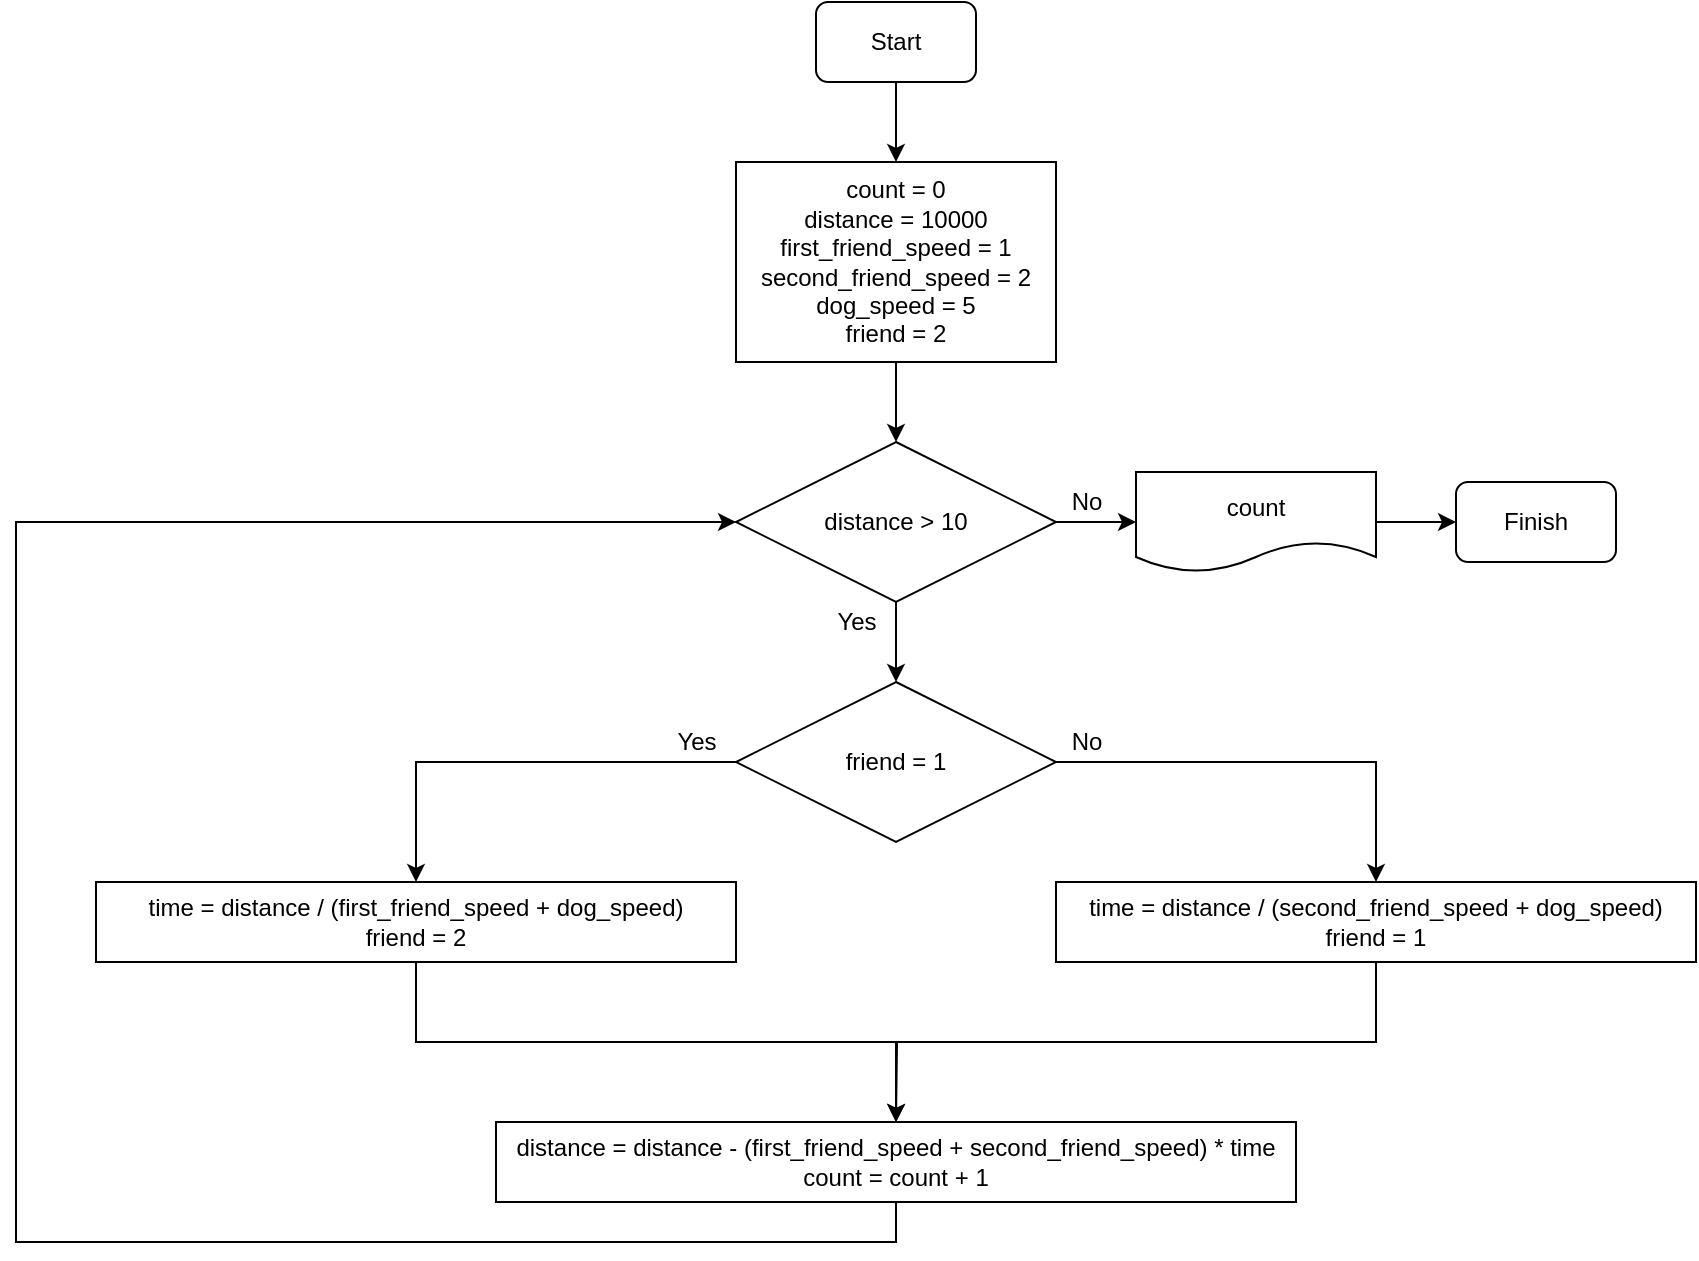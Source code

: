 <mxfile version="20.2.3" type="device" pages="3"><diagram id="WmTTvaaZxl3N3sz2PlVV" name="Задача 3. Блок-схема на основе псевдокода."><mxGraphModel dx="1278" dy="689" grid="1" gridSize="10" guides="1" tooltips="1" connect="1" arrows="1" fold="1" page="1" pageScale="1" pageWidth="827" pageHeight="1169" math="0" shadow="0"><root><mxCell id="0"/><mxCell id="1" parent="0"/><mxCell id="_oz6xdnAwgeOByww9q66-3" value="" style="edgeStyle=orthogonalEdgeStyle;rounded=0;orthogonalLoop=1;jettySize=auto;html=1;" parent="1" source="_oz6xdnAwgeOByww9q66-1" target="_oz6xdnAwgeOByww9q66-2" edge="1"><mxGeometry relative="1" as="geometry"/></mxCell><mxCell id="_oz6xdnAwgeOByww9q66-1" value="Start" style="rounded=1;whiteSpace=wrap;html=1;" parent="1" vertex="1"><mxGeometry x="420" y="40" width="80" height="40" as="geometry"/></mxCell><mxCell id="_oz6xdnAwgeOByww9q66-6" value="" style="edgeStyle=orthogonalEdgeStyle;rounded=0;orthogonalLoop=1;jettySize=auto;html=1;" parent="1" source="_oz6xdnAwgeOByww9q66-2" target="_oz6xdnAwgeOByww9q66-4" edge="1"><mxGeometry relative="1" as="geometry"/></mxCell><mxCell id="_oz6xdnAwgeOByww9q66-2" value="count = 0&lt;br&gt;distance = 10000&lt;br&gt;first_friend_speed = 1&lt;br&gt;second_friend_speed = 2&lt;br&gt;dog_speed = 5&lt;br&gt;friend = 2" style="rounded=0;whiteSpace=wrap;html=1;" parent="1" vertex="1"><mxGeometry x="380" y="120" width="160" height="100" as="geometry"/></mxCell><mxCell id="_oz6xdnAwgeOByww9q66-7" value="" style="edgeStyle=orthogonalEdgeStyle;rounded=0;orthogonalLoop=1;jettySize=auto;html=1;" parent="1" source="_oz6xdnAwgeOByww9q66-4" target="_oz6xdnAwgeOByww9q66-5" edge="1"><mxGeometry relative="1" as="geometry"/></mxCell><mxCell id="_oz6xdnAwgeOByww9q66-20" value="" style="edgeStyle=orthogonalEdgeStyle;rounded=0;orthogonalLoop=1;jettySize=auto;html=1;" parent="1" source="_oz6xdnAwgeOByww9q66-4" target="_oz6xdnAwgeOByww9q66-19" edge="1"><mxGeometry relative="1" as="geometry"/></mxCell><mxCell id="_oz6xdnAwgeOByww9q66-4" value="distance &amp;gt; 10" style="rhombus;whiteSpace=wrap;html=1;" parent="1" vertex="1"><mxGeometry x="380" y="260" width="160" height="80" as="geometry"/></mxCell><mxCell id="_oz6xdnAwgeOByww9q66-10" style="edgeStyle=orthogonalEdgeStyle;rounded=0;orthogonalLoop=1;jettySize=auto;html=1;exitX=0;exitY=0.5;exitDx=0;exitDy=0;entryX=0.5;entryY=0;entryDx=0;entryDy=0;" parent="1" source="_oz6xdnAwgeOByww9q66-5" target="_oz6xdnAwgeOByww9q66-8" edge="1"><mxGeometry relative="1" as="geometry"/></mxCell><mxCell id="_oz6xdnAwgeOByww9q66-11" style="edgeStyle=orthogonalEdgeStyle;rounded=0;orthogonalLoop=1;jettySize=auto;html=1;exitX=1;exitY=0.5;exitDx=0;exitDy=0;entryX=0.5;entryY=0;entryDx=0;entryDy=0;" parent="1" source="_oz6xdnAwgeOByww9q66-5" target="_oz6xdnAwgeOByww9q66-9" edge="1"><mxGeometry relative="1" as="geometry"/></mxCell><mxCell id="_oz6xdnAwgeOByww9q66-5" value="friend = 1" style="rhombus;whiteSpace=wrap;html=1;" parent="1" vertex="1"><mxGeometry x="380" y="380" width="160" height="80" as="geometry"/></mxCell><mxCell id="_oz6xdnAwgeOByww9q66-13" style="edgeStyle=orthogonalEdgeStyle;rounded=0;orthogonalLoop=1;jettySize=auto;html=1;exitX=0.5;exitY=1;exitDx=0;exitDy=0;entryX=0.5;entryY=0;entryDx=0;entryDy=0;" parent="1" source="_oz6xdnAwgeOByww9q66-8" target="_oz6xdnAwgeOByww9q66-12" edge="1"><mxGeometry relative="1" as="geometry"/></mxCell><mxCell id="_oz6xdnAwgeOByww9q66-8" value="time = distance / (first_friend_speed + dog_speed)&lt;br&gt;friend = 2" style="rounded=0;whiteSpace=wrap;html=1;" parent="1" vertex="1"><mxGeometry x="60" y="480" width="320" height="40" as="geometry"/></mxCell><mxCell id="_oz6xdnAwgeOByww9q66-14" style="edgeStyle=orthogonalEdgeStyle;rounded=0;orthogonalLoop=1;jettySize=auto;html=1;exitX=0.5;exitY=1;exitDx=0;exitDy=0;" parent="1" source="_oz6xdnAwgeOByww9q66-9" edge="1"><mxGeometry relative="1" as="geometry"><mxPoint x="460" y="600" as="targetPoint"/></mxGeometry></mxCell><mxCell id="_oz6xdnAwgeOByww9q66-9" value="time = distance / (second_friend_speed + dog_speed)&lt;br&gt;friend = 1" style="rounded=0;whiteSpace=wrap;html=1;" parent="1" vertex="1"><mxGeometry x="540" y="480" width="320" height="40" as="geometry"/></mxCell><mxCell id="_oz6xdnAwgeOByww9q66-18" style="edgeStyle=orthogonalEdgeStyle;rounded=0;orthogonalLoop=1;jettySize=auto;html=1;exitX=0.5;exitY=1;exitDx=0;exitDy=0;entryX=0;entryY=0.5;entryDx=0;entryDy=0;" parent="1" source="_oz6xdnAwgeOByww9q66-12" target="_oz6xdnAwgeOByww9q66-4" edge="1"><mxGeometry relative="1" as="geometry"><mxPoint x="20" y="300" as="targetPoint"/><Array as="points"><mxPoint x="460" y="660"/><mxPoint x="20" y="660"/><mxPoint x="20" y="300"/></Array></mxGeometry></mxCell><mxCell id="_oz6xdnAwgeOByww9q66-12" value="distance = distance - (first_friend_speed + second_friend_speed) * time&lt;br&gt;count = count + 1" style="rounded=0;whiteSpace=wrap;html=1;" parent="1" vertex="1"><mxGeometry x="260" y="600" width="400" height="40" as="geometry"/></mxCell><mxCell id="_oz6xdnAwgeOByww9q66-15" value="Yes" style="text;html=1;align=center;verticalAlign=middle;resizable=0;points=[];autosize=1;strokeColor=none;fillColor=none;" parent="1" vertex="1"><mxGeometry x="420" y="340" width="40" height="20" as="geometry"/></mxCell><mxCell id="_oz6xdnAwgeOByww9q66-16" value="Yes" style="text;html=1;align=center;verticalAlign=middle;resizable=0;points=[];autosize=1;strokeColor=none;fillColor=none;" parent="1" vertex="1"><mxGeometry x="340" y="400" width="40" height="20" as="geometry"/></mxCell><mxCell id="_oz6xdnAwgeOByww9q66-17" value="No" style="text;html=1;align=center;verticalAlign=middle;resizable=0;points=[];autosize=1;strokeColor=none;fillColor=none;" parent="1" vertex="1"><mxGeometry x="540" y="400" width="30" height="20" as="geometry"/></mxCell><mxCell id="_oz6xdnAwgeOByww9q66-23" value="" style="edgeStyle=orthogonalEdgeStyle;rounded=0;orthogonalLoop=1;jettySize=auto;html=1;" parent="1" source="_oz6xdnAwgeOByww9q66-19" target="_oz6xdnAwgeOByww9q66-22" edge="1"><mxGeometry relative="1" as="geometry"/></mxCell><mxCell id="_oz6xdnAwgeOByww9q66-19" value="count" style="shape=document;whiteSpace=wrap;html=1;boundedLbl=1;" parent="1" vertex="1"><mxGeometry x="580" y="275" width="120" height="50" as="geometry"/></mxCell><mxCell id="_oz6xdnAwgeOByww9q66-21" value="No" style="text;html=1;align=center;verticalAlign=middle;resizable=0;points=[];autosize=1;strokeColor=none;fillColor=none;" parent="1" vertex="1"><mxGeometry x="540" y="280" width="30" height="20" as="geometry"/></mxCell><mxCell id="_oz6xdnAwgeOByww9q66-22" value="Finish" style="rounded=1;whiteSpace=wrap;html=1;" parent="1" vertex="1"><mxGeometry x="740" y="280" width="80" height="40" as="geometry"/></mxCell></root></mxGraphModel></diagram><diagram id="AchdOnNb7INT-hCD9oyP" name="Задача 6. Блок-схема на основе псевдокода."><mxGraphModel dx="1278" dy="689" grid="1" gridSize="10" guides="1" tooltips="1" connect="1" arrows="1" fold="1" page="1" pageScale="1" pageWidth="827" pageHeight="1169" math="0" shadow="0"><root><mxCell id="0"/><mxCell id="1" parent="0"/><mxCell id="QgyJUoGtffGc_b7Yendc-4" value="" style="edgeStyle=orthogonalEdgeStyle;rounded=0;orthogonalLoop=1;jettySize=auto;html=1;" parent="1" source="QgyJUoGtffGc_b7Yendc-1" target="QgyJUoGtffGc_b7Yendc-2" edge="1"><mxGeometry relative="1" as="geometry"/></mxCell><mxCell id="QgyJUoGtffGc_b7Yendc-1" value="Start" style="rounded=1;whiteSpace=wrap;html=1;" parent="1" vertex="1"><mxGeometry x="320" y="40" width="80" height="40" as="geometry"/></mxCell><mxCell id="QgyJUoGtffGc_b7Yendc-29" value="" style="edgeStyle=orthogonalEdgeStyle;rounded=0;orthogonalLoop=1;jettySize=auto;html=1;" parent="1" source="QgyJUoGtffGc_b7Yendc-2" target="QgyJUoGtffGc_b7Yendc-3" edge="1"><mxGeometry relative="1" as="geometry"/></mxCell><mxCell id="QgyJUoGtffGc_b7Yendc-2" value="numbers = [77, 46, 11, 89, 48, 14, 67, 73, 22, 26]&lt;br&gt;sorted_size = 0&lt;br&gt;size = numbers.length = 10" style="rounded=0;whiteSpace=wrap;html=1;" parent="1" vertex="1"><mxGeometry x="200" y="120" width="320" height="60" as="geometry"/></mxCell><mxCell id="QgyJUoGtffGc_b7Yendc-8" style="edgeStyle=orthogonalEdgeStyle;rounded=0;orthogonalLoop=1;jettySize=auto;html=1;exitX=0;exitY=0.5;exitDx=0;exitDy=0;" parent="1" source="QgyJUoGtffGc_b7Yendc-3" target="QgyJUoGtffGc_b7Yendc-6" edge="1"><mxGeometry relative="1" as="geometry"/></mxCell><mxCell id="QgyJUoGtffGc_b7Yendc-11" value="" style="edgeStyle=orthogonalEdgeStyle;rounded=0;orthogonalLoop=1;jettySize=auto;html=1;" parent="1" source="QgyJUoGtffGc_b7Yendc-3" target="QgyJUoGtffGc_b7Yendc-10" edge="1"><mxGeometry relative="1" as="geometry"/></mxCell><mxCell id="QgyJUoGtffGc_b7Yendc-3" value="sorted_size &amp;lt; size - 1" style="rhombus;whiteSpace=wrap;html=1;" parent="1" vertex="1"><mxGeometry x="280" y="260" width="160" height="80" as="geometry"/></mxCell><mxCell id="QgyJUoGtffGc_b7Yendc-15" value="" style="edgeStyle=orthogonalEdgeStyle;rounded=0;orthogonalLoop=1;jettySize=auto;html=1;" parent="1" source="QgyJUoGtffGc_b7Yendc-6" target="QgyJUoGtffGc_b7Yendc-7" edge="1"><mxGeometry relative="1" as="geometry"/></mxCell><mxCell id="QgyJUoGtffGc_b7Yendc-6" value="index = 0" style="rounded=0;whiteSpace=wrap;html=1;" parent="1" vertex="1"><mxGeometry x="120" y="280" width="120" height="40" as="geometry"/></mxCell><mxCell id="QgyJUoGtffGc_b7Yendc-17" value="" style="edgeStyle=orthogonalEdgeStyle;rounded=0;orthogonalLoop=1;jettySize=auto;html=1;" parent="1" source="QgyJUoGtffGc_b7Yendc-7" edge="1"><mxGeometry relative="1" as="geometry"><mxPoint x="320" y="440" as="targetPoint"/></mxGeometry></mxCell><mxCell id="QgyJUoGtffGc_b7Yendc-31" style="edgeStyle=orthogonalEdgeStyle;rounded=0;orthogonalLoop=1;jettySize=auto;html=1;exitX=0.5;exitY=1;exitDx=0;exitDy=0;entryX=0.5;entryY=0;entryDx=0;entryDy=0;" parent="1" source="QgyJUoGtffGc_b7Yendc-7" target="QgyJUoGtffGc_b7Yendc-26" edge="1"><mxGeometry relative="1" as="geometry"/></mxCell><mxCell id="QgyJUoGtffGc_b7Yendc-7" value="index &amp;lt; (size - 1 - sorted_size)" style="rhombus;whiteSpace=wrap;html=1;" parent="1" vertex="1"><mxGeometry x="80" y="400" width="200" height="80" as="geometry"/></mxCell><mxCell id="QgyJUoGtffGc_b7Yendc-9" value="Yes" style="text;html=1;align=center;verticalAlign=middle;resizable=0;points=[];autosize=1;strokeColor=none;fillColor=none;" parent="1" vertex="1"><mxGeometry x="240" y="280" width="40" height="20" as="geometry"/></mxCell><mxCell id="QgyJUoGtffGc_b7Yendc-14" value="" style="edgeStyle=orthogonalEdgeStyle;rounded=0;orthogonalLoop=1;jettySize=auto;html=1;" parent="1" source="QgyJUoGtffGc_b7Yendc-10" target="QgyJUoGtffGc_b7Yendc-13" edge="1"><mxGeometry relative="1" as="geometry"/></mxCell><mxCell id="QgyJUoGtffGc_b7Yendc-10" value="numbers" style="shape=document;whiteSpace=wrap;html=1;boundedLbl=1;" parent="1" vertex="1"><mxGeometry x="480" y="275" width="120" height="50" as="geometry"/></mxCell><mxCell id="QgyJUoGtffGc_b7Yendc-12" value="No" style="text;html=1;align=center;verticalAlign=middle;resizable=0;points=[];autosize=1;strokeColor=none;fillColor=none;" parent="1" vertex="1"><mxGeometry x="440" y="280" width="30" height="20" as="geometry"/></mxCell><mxCell id="QgyJUoGtffGc_b7Yendc-13" value="Finish" style="rounded=1;whiteSpace=wrap;html=1;" parent="1" vertex="1"><mxGeometry x="640" y="280" width="80" height="40" as="geometry"/></mxCell><mxCell id="QgyJUoGtffGc_b7Yendc-20" value="" style="edgeStyle=orthogonalEdgeStyle;rounded=0;orthogonalLoop=1;jettySize=auto;html=1;" parent="1" target="QgyJUoGtffGc_b7Yendc-19" edge="1"><mxGeometry relative="1" as="geometry"><mxPoint x="440" y="480" as="sourcePoint"/></mxGeometry></mxCell><mxCell id="QgyJUoGtffGc_b7Yendc-24" style="edgeStyle=orthogonalEdgeStyle;rounded=0;orthogonalLoop=1;jettySize=auto;html=1;exitX=1;exitY=0.5;exitDx=0;exitDy=0;entryX=0.5;entryY=0;entryDx=0;entryDy=0;" parent="1" target="QgyJUoGtffGc_b7Yendc-22" edge="1"><mxGeometry relative="1" as="geometry"><mxPoint x="560" y="440" as="sourcePoint"/></mxGeometry></mxCell><mxCell id="QgyJUoGtffGc_b7Yendc-16" value="numbers[index] &amp;gt; numbers[index + 1]" style="rhombus;whiteSpace=wrap;html=1;" parent="1" vertex="1"><mxGeometry x="320" y="400" width="240" height="80" as="geometry"/></mxCell><mxCell id="QgyJUoGtffGc_b7Yendc-18" value="Yes" style="text;html=1;align=center;verticalAlign=middle;resizable=0;points=[];autosize=1;strokeColor=none;fillColor=none;" parent="1" vertex="1"><mxGeometry x="280" y="420" width="40" height="20" as="geometry"/></mxCell><mxCell id="QgyJUoGtffGc_b7Yendc-23" value="" style="edgeStyle=orthogonalEdgeStyle;rounded=0;orthogonalLoop=1;jettySize=auto;html=1;" parent="1" source="QgyJUoGtffGc_b7Yendc-19" target="QgyJUoGtffGc_b7Yendc-22" edge="1"><mxGeometry relative="1" as="geometry"/></mxCell><mxCell id="QgyJUoGtffGc_b7Yendc-19" value="temp = numbers[index]&lt;br&gt;numbers[index] = numbers[index + 1]&lt;br&gt;numbers[index+1] = temp" style="rounded=0;whiteSpace=wrap;html=1;" parent="1" vertex="1"><mxGeometry x="320" y="520" width="240" height="60" as="geometry"/></mxCell><mxCell id="QgyJUoGtffGc_b7Yendc-21" value="Yes" style="text;html=1;align=center;verticalAlign=middle;resizable=0;points=[];autosize=1;strokeColor=none;fillColor=none;" parent="1" vertex="1"><mxGeometry x="400" y="480" width="40" height="20" as="geometry"/></mxCell><mxCell id="IjTxfphalEDXddYIHxSq-1" style="edgeStyle=orthogonalEdgeStyle;rounded=0;orthogonalLoop=1;jettySize=auto;html=1;exitX=1;exitY=0.5;exitDx=0;exitDy=0;" parent="1" source="QgyJUoGtffGc_b7Yendc-22" edge="1"><mxGeometry relative="1" as="geometry"><mxPoint x="180" y="360" as="targetPoint"/><Array as="points"><mxPoint x="760" y="550"/><mxPoint x="760" y="360"/></Array></mxGeometry></mxCell><mxCell id="QgyJUoGtffGc_b7Yendc-22" value="index = index + 1" style="rounded=0;whiteSpace=wrap;html=1;" parent="1" vertex="1"><mxGeometry x="600" y="530" width="120" height="40" as="geometry"/></mxCell><mxCell id="QgyJUoGtffGc_b7Yendc-25" value="No" style="text;html=1;align=center;verticalAlign=middle;resizable=0;points=[];autosize=1;strokeColor=none;fillColor=none;" parent="1" vertex="1"><mxGeometry x="560" y="420" width="30" height="20" as="geometry"/></mxCell><mxCell id="QgyJUoGtffGc_b7Yendc-30" style="edgeStyle=orthogonalEdgeStyle;rounded=0;orthogonalLoop=1;jettySize=auto;html=1;exitX=0;exitY=0.5;exitDx=0;exitDy=0;" parent="1" source="QgyJUoGtffGc_b7Yendc-26" edge="1"><mxGeometry relative="1" as="geometry"><mxPoint x="360" y="220" as="targetPoint"/><Array as="points"><mxPoint x="40" y="560"/><mxPoint x="40" y="220"/></Array></mxGeometry></mxCell><mxCell id="QgyJUoGtffGc_b7Yendc-26" value="sorted_size = sorted_size + 1" style="rounded=0;whiteSpace=wrap;html=1;" parent="1" vertex="1"><mxGeometry x="80" y="540" width="200" height="40" as="geometry"/></mxCell><mxCell id="QgyJUoGtffGc_b7Yendc-32" value="No" style="text;html=1;align=center;verticalAlign=middle;resizable=0;points=[];autosize=1;strokeColor=none;fillColor=none;" parent="1" vertex="1"><mxGeometry x="150" y="480" width="30" height="20" as="geometry"/></mxCell></root></mxGraphModel></diagram><diagram id="tqTUzmf0oWs-z-LiuyBA" name="Страница 3"><mxGraphModel dx="1291" dy="688" grid="1" gridSize="10" guides="1" tooltips="1" connect="1" arrows="1" fold="1" page="1" pageScale="1" pageWidth="827" pageHeight="1169" math="0" shadow="0"><root><mxCell id="0"/><mxCell id="1" parent="0"/><mxCell id="uBM4Ju4CJ-zmusRPxl1I-1" value="" style="edgeStyle=orthogonalEdgeStyle;rounded=0;orthogonalLoop=1;jettySize=auto;html=1;" edge="1" parent="1" source="uBM4Ju4CJ-zmusRPxl1I-2" target="uBM4Ju4CJ-zmusRPxl1I-4"><mxGeometry relative="1" as="geometry"/></mxCell><mxCell id="uBM4Ju4CJ-zmusRPxl1I-2" value="Start" style="rounded=1;whiteSpace=wrap;html=1;" vertex="1" parent="1"><mxGeometry x="360" y="40" width="80" height="40" as="geometry"/></mxCell><mxCell id="uBM4Ju4CJ-zmusRPxl1I-3" value="" style="edgeStyle=orthogonalEdgeStyle;rounded=0;orthogonalLoop=1;jettySize=auto;html=1;" edge="1" parent="1" source="uBM4Ju4CJ-zmusRPxl1I-4" target="uBM4Ju4CJ-zmusRPxl1I-7"><mxGeometry relative="1" as="geometry"/></mxCell><mxCell id="uBM4Ju4CJ-zmusRPxl1I-4" value="numbers = [77, 46, 11, 89, 48, 14, 67, 73, 22, 26]&lt;br&gt;sorted_size = 0&lt;br&gt;size = numbers.length = 10" style="rounded=0;whiteSpace=wrap;html=1;" vertex="1" parent="1"><mxGeometry x="240" y="120" width="320" height="60" as="geometry"/></mxCell><mxCell id="uBM4Ju4CJ-zmusRPxl1I-6" value="" style="edgeStyle=orthogonalEdgeStyle;rounded=0;orthogonalLoop=1;jettySize=auto;html=1;" edge="1" parent="1" source="uBM4Ju4CJ-zmusRPxl1I-7" target="uBM4Ju4CJ-zmusRPxl1I-15"><mxGeometry relative="1" as="geometry"/></mxCell><mxCell id="uBM4Ju4CJ-zmusRPxl1I-32" value="" style="edgeStyle=orthogonalEdgeStyle;rounded=0;orthogonalLoop=1;jettySize=auto;html=1;" edge="1" parent="1" source="uBM4Ju4CJ-zmusRPxl1I-7" target="uBM4Ju4CJ-zmusRPxl1I-9"><mxGeometry relative="1" as="geometry"/></mxCell><mxCell id="uBM4Ju4CJ-zmusRPxl1I-7" value="sorted_size &amp;lt; size - 1" style="rhombus;whiteSpace=wrap;html=1;" vertex="1" parent="1"><mxGeometry x="320" y="260" width="160" height="80" as="geometry"/></mxCell><mxCell id="uBM4Ju4CJ-zmusRPxl1I-35" value="" style="edgeStyle=orthogonalEdgeStyle;rounded=0;orthogonalLoop=1;jettySize=auto;html=1;" edge="1" parent="1" source="uBM4Ju4CJ-zmusRPxl1I-9" target="uBM4Ju4CJ-zmusRPxl1I-12"><mxGeometry relative="1" as="geometry"/></mxCell><mxCell id="uBM4Ju4CJ-zmusRPxl1I-9" value="index = 0" style="rounded=0;whiteSpace=wrap;html=1;" vertex="1" parent="1"><mxGeometry x="340" y="380" width="120" height="40" as="geometry"/></mxCell><mxCell id="uBM4Ju4CJ-zmusRPxl1I-36" value="" style="edgeStyle=orthogonalEdgeStyle;rounded=0;orthogonalLoop=1;jettySize=auto;html=1;" edge="1" parent="1" source="uBM4Ju4CJ-zmusRPxl1I-12" target="uBM4Ju4CJ-zmusRPxl1I-20"><mxGeometry relative="1" as="geometry"/></mxCell><mxCell id="uBM4Ju4CJ-zmusRPxl1I-42" style="edgeStyle=orthogonalEdgeStyle;rounded=0;orthogonalLoop=1;jettySize=auto;html=1;exitX=1;exitY=0.5;exitDx=0;exitDy=0;entryX=1;entryY=0.5;entryDx=0;entryDy=0;" edge="1" parent="1" source="uBM4Ju4CJ-zmusRPxl1I-12" target="uBM4Ju4CJ-zmusRPxl1I-29"><mxGeometry relative="1" as="geometry"><Array as="points"><mxPoint x="600" y="500"/><mxPoint x="600" y="900"/></Array></mxGeometry></mxCell><mxCell id="uBM4Ju4CJ-zmusRPxl1I-12" value="index &amp;lt; (size - 1 - sorted_size)" style="rhombus;whiteSpace=wrap;html=1;" vertex="1" parent="1"><mxGeometry x="300" y="460" width="200" height="80" as="geometry"/></mxCell><mxCell id="uBM4Ju4CJ-zmusRPxl1I-14" value="" style="edgeStyle=orthogonalEdgeStyle;rounded=0;orthogonalLoop=1;jettySize=auto;html=1;" edge="1" parent="1" source="uBM4Ju4CJ-zmusRPxl1I-15" target="uBM4Ju4CJ-zmusRPxl1I-17"><mxGeometry relative="1" as="geometry"/></mxCell><mxCell id="uBM4Ju4CJ-zmusRPxl1I-15" value="numbers" style="shape=document;whiteSpace=wrap;html=1;boundedLbl=1;" vertex="1" parent="1"><mxGeometry x="520" y="275" width="120" height="50" as="geometry"/></mxCell><mxCell id="uBM4Ju4CJ-zmusRPxl1I-17" value="Finish" style="rounded=1;whiteSpace=wrap;html=1;" vertex="1" parent="1"><mxGeometry x="680" y="280" width="80" height="40" as="geometry"/></mxCell><mxCell id="uBM4Ju4CJ-zmusRPxl1I-38" value="" style="edgeStyle=orthogonalEdgeStyle;rounded=0;orthogonalLoop=1;jettySize=auto;html=1;" edge="1" parent="1" source="uBM4Ju4CJ-zmusRPxl1I-20" target="uBM4Ju4CJ-zmusRPxl1I-23"><mxGeometry relative="1" as="geometry"/></mxCell><mxCell id="uBM4Ju4CJ-zmusRPxl1I-41" style="edgeStyle=orthogonalEdgeStyle;rounded=0;orthogonalLoop=1;jettySize=auto;html=1;exitX=1;exitY=0.5;exitDx=0;exitDy=0;entryX=1;entryY=0.5;entryDx=0;entryDy=0;" edge="1" parent="1" source="uBM4Ju4CJ-zmusRPxl1I-20" target="uBM4Ju4CJ-zmusRPxl1I-26"><mxGeometry relative="1" as="geometry"><Array as="points"><mxPoint x="560" y="620"/><mxPoint x="560" y="820"/></Array></mxGeometry></mxCell><mxCell id="uBM4Ju4CJ-zmusRPxl1I-20" value="numbers[index] &amp;gt; numbers[index + 1]" style="rhombus;whiteSpace=wrap;html=1;" vertex="1" parent="1"><mxGeometry x="280" y="580" width="240" height="80" as="geometry"/></mxCell><mxCell id="uBM4Ju4CJ-zmusRPxl1I-40" value="" style="edgeStyle=orthogonalEdgeStyle;rounded=0;orthogonalLoop=1;jettySize=auto;html=1;" edge="1" parent="1" source="uBM4Ju4CJ-zmusRPxl1I-23" target="uBM4Ju4CJ-zmusRPxl1I-26"><mxGeometry relative="1" as="geometry"/></mxCell><mxCell id="uBM4Ju4CJ-zmusRPxl1I-23" value="temp = numbers[index]&lt;br&gt;numbers[index] = numbers[index + 1]&lt;br&gt;numbers[index+1] = temp" style="rounded=0;whiteSpace=wrap;html=1;" vertex="1" parent="1"><mxGeometry x="280" y="700" width="240" height="60" as="geometry"/></mxCell><mxCell id="uBM4Ju4CJ-zmusRPxl1I-46" style="edgeStyle=orthogonalEdgeStyle;rounded=0;orthogonalLoop=1;jettySize=auto;html=1;exitX=0;exitY=0.5;exitDx=0;exitDy=0;entryX=0;entryY=0.5;entryDx=0;entryDy=0;" edge="1" parent="1" source="uBM4Ju4CJ-zmusRPxl1I-26" target="uBM4Ju4CJ-zmusRPxl1I-12"><mxGeometry relative="1" as="geometry"><Array as="points"><mxPoint x="240" y="820"/><mxPoint x="240" y="500"/></Array></mxGeometry></mxCell><mxCell id="uBM4Ju4CJ-zmusRPxl1I-26" value="index = index + 1" style="rounded=0;whiteSpace=wrap;html=1;" vertex="1" parent="1"><mxGeometry x="340" y="800" width="120" height="40" as="geometry"/></mxCell><mxCell id="uBM4Ju4CJ-zmusRPxl1I-43" style="edgeStyle=orthogonalEdgeStyle;rounded=0;orthogonalLoop=1;jettySize=auto;html=1;exitX=0;exitY=0.5;exitDx=0;exitDy=0;entryX=0;entryY=0.5;entryDx=0;entryDy=0;" edge="1" parent="1" source="uBM4Ju4CJ-zmusRPxl1I-29" target="uBM4Ju4CJ-zmusRPxl1I-7"><mxGeometry relative="1" as="geometry"><Array as="points"><mxPoint x="200" y="900"/><mxPoint x="200" y="300"/></Array></mxGeometry></mxCell><mxCell id="uBM4Ju4CJ-zmusRPxl1I-29" value="sorted_size = sorted_size + 1" style="rounded=0;whiteSpace=wrap;html=1;" vertex="1" parent="1"><mxGeometry x="300" y="880" width="200" height="40" as="geometry"/></mxCell><mxCell id="uBM4Ju4CJ-zmusRPxl1I-33" value="Yes" style="text;html=1;align=center;verticalAlign=middle;resizable=0;points=[];autosize=1;strokeColor=none;fillColor=none;" vertex="1" parent="1"><mxGeometry x="360" y="340" width="40" height="20" as="geometry"/></mxCell><mxCell id="uBM4Ju4CJ-zmusRPxl1I-34" value="No" style="text;html=1;align=center;verticalAlign=middle;resizable=0;points=[];autosize=1;strokeColor=none;fillColor=none;" vertex="1" parent="1"><mxGeometry x="480" y="280" width="30" height="20" as="geometry"/></mxCell><mxCell id="uBM4Ju4CJ-zmusRPxl1I-37" value="Yes" style="text;html=1;align=center;verticalAlign=middle;resizable=0;points=[];autosize=1;strokeColor=none;fillColor=none;" vertex="1" parent="1"><mxGeometry x="360" y="540" width="40" height="20" as="geometry"/></mxCell><mxCell id="uBM4Ju4CJ-zmusRPxl1I-39" value="Yes" style="text;html=1;align=center;verticalAlign=middle;resizable=0;points=[];autosize=1;strokeColor=none;fillColor=none;" vertex="1" parent="1"><mxGeometry x="360" y="660" width="40" height="20" as="geometry"/></mxCell><mxCell id="uBM4Ju4CJ-zmusRPxl1I-44" value="No" style="text;html=1;align=center;verticalAlign=middle;resizable=0;points=[];autosize=1;strokeColor=none;fillColor=none;" vertex="1" parent="1"><mxGeometry x="500" y="480" width="30" height="20" as="geometry"/></mxCell><mxCell id="uBM4Ju4CJ-zmusRPxl1I-45" value="No" style="text;html=1;align=center;verticalAlign=middle;resizable=0;points=[];autosize=1;strokeColor=none;fillColor=none;" vertex="1" parent="1"><mxGeometry x="520" y="600" width="30" height="20" as="geometry"/></mxCell></root></mxGraphModel></diagram></mxfile>